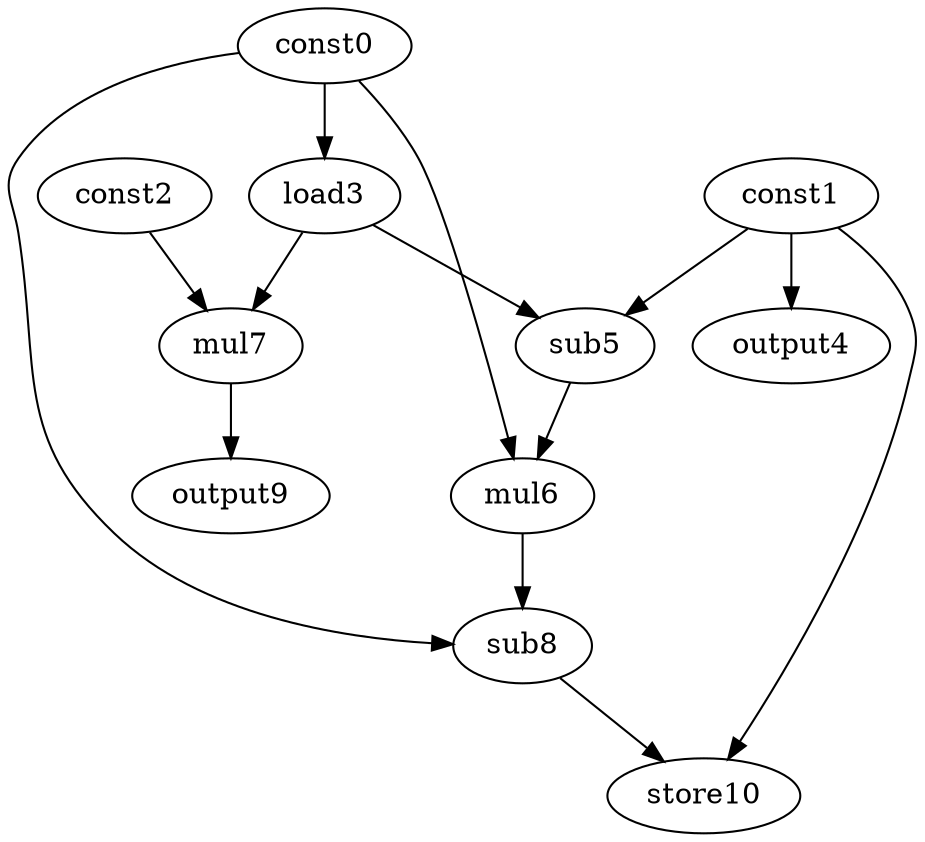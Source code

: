digraph G { 
const0[opcode=const]; 
const1[opcode=const]; 
const2[opcode=const]; 
load3[opcode=load]; 
output4[opcode=output]; 
sub5[opcode=sub]; 
mul6[opcode=mul]; 
mul7[opcode=mul]; 
sub8[opcode=sub]; 
output9[opcode=output]; 
store10[opcode=store]; 
const0->load3[operand=0];
const1->output4[operand=0];
const1->sub5[operand=0];
load3->sub5[operand=1];
const2->mul7[operand=0];
load3->mul7[operand=1];
const0->mul6[operand=0];
sub5->mul6[operand=1];
mul7->output9[operand=0];
const0->sub8[operand=0];
mul6->sub8[operand=1];
sub8->store10[operand=0];
const1->store10[operand=1];
}
